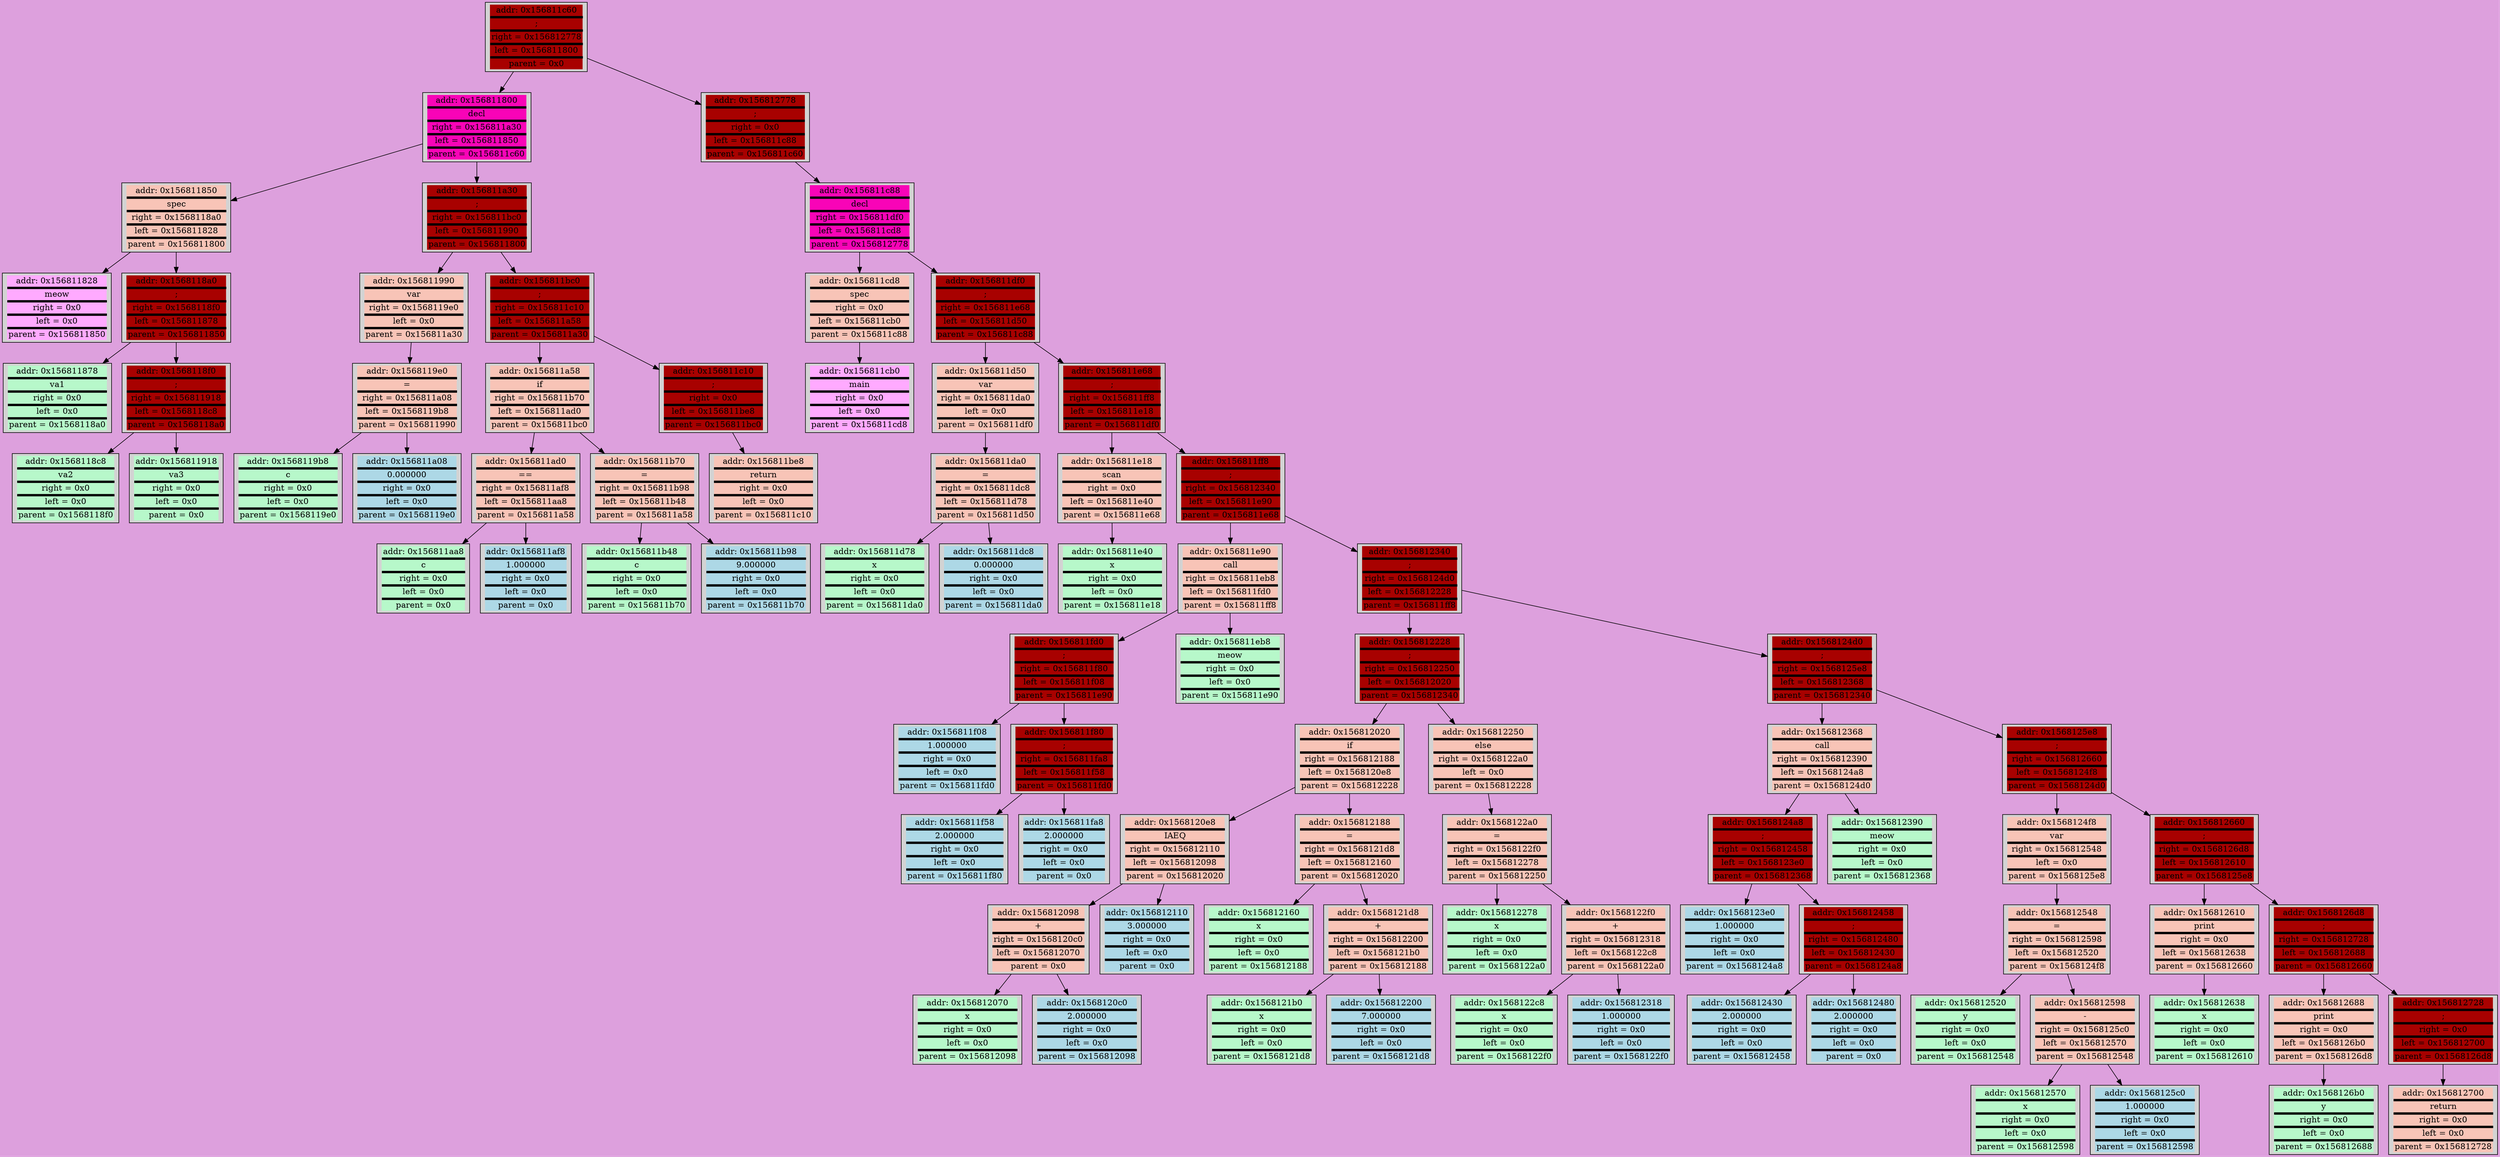 digraph G {
	rankdir=TB;
	bgcolor="#DDA0DD";
	splines=true;
	node [shape=box, width=1, height=0.5, style=filled, bgcolor="#DDA0DD"];
	node9280 [label=<<table border='0' cellspacing='0' bgcolor='#A80100'> <tr><td>addr: 0x156811c60</td></tr><tr><td bgcolor='black' height='1'></td></tr><tr><td> ; </td></tr><tr><td bgcolor='black' height='1'></td></tr><tr><td>right = 0x156812778</td></tr><tr><td bgcolor='black' height='1'></td></tr><tr><td>left = 0x156811800</td></tr><tr><td bgcolor='black' height='1'></td></tr><tr><td>parent = 0x0</td></tr></table>>];
	rank = 1
node8160 [label=<<table border='0' cellspacing='0' bgcolor='#F804B7'> <tr><td>addr: 0x156811800</td></tr><tr><td bgcolor='black' height='1'></td></tr><tr><td> decl </td></tr><tr><td bgcolor='black' height='1'></td></tr><tr><td>right = 0x156811a30</td></tr><tr><td bgcolor='black' height='1'></td></tr><tr><td>left = 0x156811850</td></tr><tr><td bgcolor='black' height='1'></td></tr><tr><td>parent = 0x156811c60</td></tr></table>>];
	rank = 2
node8240 [label=<<table border='0' cellspacing='0' bgcolor='#F8C4B7'> <tr><td>addr: 0x156811850</td></tr><tr><td bgcolor='black' height='1'></td></tr><tr><td> spec </td></tr><tr><td bgcolor='black' height='1'></td></tr><tr><td>right = 0x1568118a0</td></tr><tr><td bgcolor='black' height='1'></td></tr><tr><td>left = 0x156811828</td></tr><tr><td bgcolor='black' height='1'></td></tr><tr><td>parent = 0x156811800</td></tr></table>>];
	rank = 3
node8200 [label=<<table border='0' cellspacing='0' bgcolor='#FFAAFF  '> <tr><td>addr: 0x156811828</td></tr><tr><td bgcolor='black' height='1'></td></tr><tr><td>meow</td></tr><tr><td bgcolor='black' height='1'></td></tr><tr><td>right = 0x0</td></tr><tr><td bgcolor='black' height='1'></td></tr><tr><td>left = 0x0</td></tr><tr><td bgcolor='black' height='1'></td></tr><tr><td>parent = 0x156811850</td></tr></table>>];
	rank = 4
node8320 [label=<<table border='0' cellspacing='0' bgcolor='#A80100'> <tr><td>addr: 0x1568118a0</td></tr><tr><td bgcolor='black' height='1'></td></tr><tr><td> ; </td></tr><tr><td bgcolor='black' height='1'></td></tr><tr><td>right = 0x1568118f0</td></tr><tr><td bgcolor='black' height='1'></td></tr><tr><td>left = 0x156811878</td></tr><tr><td bgcolor='black' height='1'></td></tr><tr><td>parent = 0x156811850</td></tr></table>>];
	rank = 4
node8280 [label=<<table border='0' cellspacing='0' bgcolor='#B7F8CA  '> <tr><td>addr: 0x156811878</td></tr><tr><td bgcolor='black' height='1'></td></tr><tr><td>va1</td></tr><tr><td bgcolor='black' height='1'></td></tr><tr><td>right = 0x0</td></tr><tr><td bgcolor='black' height='1'></td></tr><tr><td>left = 0x0</td></tr><tr><td bgcolor='black' height='1'></td></tr><tr><td>parent = 0x1568118a0</td></tr></table>>];
	rank = 5
node8400 [label=<<table border='0' cellspacing='0' bgcolor='#A80100'> <tr><td>addr: 0x1568118f0</td></tr><tr><td bgcolor='black' height='1'></td></tr><tr><td> ; </td></tr><tr><td bgcolor='black' height='1'></td></tr><tr><td>right = 0x156811918</td></tr><tr><td bgcolor='black' height='1'></td></tr><tr><td>left = 0x1568118c8</td></tr><tr><td bgcolor='black' height='1'></td></tr><tr><td>parent = 0x1568118a0</td></tr></table>>];
	rank = 5
node8360 [label=<<table border='0' cellspacing='0' bgcolor='#B7F8CA  '> <tr><td>addr: 0x1568118c8</td></tr><tr><td bgcolor='black' height='1'></td></tr><tr><td>va2</td></tr><tr><td bgcolor='black' height='1'></td></tr><tr><td>right = 0x0</td></tr><tr><td bgcolor='black' height='1'></td></tr><tr><td>left = 0x0</td></tr><tr><td bgcolor='black' height='1'></td></tr><tr><td>parent = 0x1568118f0</td></tr></table>>];
	rank = 6
node8440 [label=<<table border='0' cellspacing='0' bgcolor='#B7F8CA  '> <tr><td>addr: 0x156811918</td></tr><tr><td bgcolor='black' height='1'></td></tr><tr><td>va3</td></tr><tr><td bgcolor='black' height='1'></td></tr><tr><td>right = 0x0</td></tr><tr><td bgcolor='black' height='1'></td></tr><tr><td>left = 0x0</td></tr><tr><td bgcolor='black' height='1'></td></tr><tr><td>parent = 0x0</td></tr></table>>];
	rank = 6
node8720 [label=<<table border='0' cellspacing='0' bgcolor='#A80100'> <tr><td>addr: 0x156811a30</td></tr><tr><td bgcolor='black' height='1'></td></tr><tr><td> ; </td></tr><tr><td bgcolor='black' height='1'></td></tr><tr><td>right = 0x156811bc0</td></tr><tr><td bgcolor='black' height='1'></td></tr><tr><td>left = 0x156811990</td></tr><tr><td bgcolor='black' height='1'></td></tr><tr><td>parent = 0x156811800</td></tr></table>>];
	rank = 3
node8560 [label=<<table border='0' cellspacing='0' bgcolor='#F8C4B7'> <tr><td>addr: 0x156811990</td></tr><tr><td bgcolor='black' height='1'></td></tr><tr><td> var </td></tr><tr><td bgcolor='black' height='1'></td></tr><tr><td>right = 0x1568119e0</td></tr><tr><td bgcolor='black' height='1'></td></tr><tr><td>left = 0x0</td></tr><tr><td bgcolor='black' height='1'></td></tr><tr><td>parent = 0x156811a30</td></tr></table>>];
	rank = 4
node8640 [label=<<table border='0' cellspacing='0' bgcolor='#F8C4B7'> <tr><td>addr: 0x1568119e0</td></tr><tr><td bgcolor='black' height='1'></td></tr><tr><td> = </td></tr><tr><td bgcolor='black' height='1'></td></tr><tr><td>right = 0x156811a08</td></tr><tr><td bgcolor='black' height='1'></td></tr><tr><td>left = 0x1568119b8</td></tr><tr><td bgcolor='black' height='1'></td></tr><tr><td>parent = 0x156811990</td></tr></table>>];
	rank = 5
node8600 [label=<<table border='0' cellspacing='0' bgcolor='#B7F8CA  '> <tr><td>addr: 0x1568119b8</td></tr><tr><td bgcolor='black' height='1'></td></tr><tr><td>c</td></tr><tr><td bgcolor='black' height='1'></td></tr><tr><td>right = 0x0</td></tr><tr><td bgcolor='black' height='1'></td></tr><tr><td>left = 0x0</td></tr><tr><td bgcolor='black' height='1'></td></tr><tr><td>parent = 0x1568119e0</td></tr></table>>];
	rank = 6
node8680 [label=<<table border='0' cellspacing='0' bgcolor='#ADD8E6'> <tr><td>addr: 0x156811a08</td></tr><tr><td bgcolor='black' height='1'></td></tr><tr><td>0.000000</td></tr><tr><td bgcolor='black' height='1'></td></tr><tr><td>right = 0x0</td></tr><tr><td bgcolor='black' height='1'></td></tr><tr><td>left = 0x0</td></tr><tr><td bgcolor='black' height='1'></td></tr><tr><td>parent = 0x1568119e0</td></tr></table>>];
	rank = 6
node9120 [label=<<table border='0' cellspacing='0' bgcolor='#A80100'> <tr><td>addr: 0x156811bc0</td></tr><tr><td bgcolor='black' height='1'></td></tr><tr><td> ; </td></tr><tr><td bgcolor='black' height='1'></td></tr><tr><td>right = 0x156811c10</td></tr><tr><td bgcolor='black' height='1'></td></tr><tr><td>left = 0x156811a58</td></tr><tr><td bgcolor='black' height='1'></td></tr><tr><td>parent = 0x156811a30</td></tr></table>>];
	rank = 4
node8760 [label=<<table border='0' cellspacing='0' bgcolor='#F8C4B7'> <tr><td>addr: 0x156811a58</td></tr><tr><td bgcolor='black' height='1'></td></tr><tr><td> if </td></tr><tr><td bgcolor='black' height='1'></td></tr><tr><td>right = 0x156811b70</td></tr><tr><td bgcolor='black' height='1'></td></tr><tr><td>left = 0x156811ad0</td></tr><tr><td bgcolor='black' height='1'></td></tr><tr><td>parent = 0x156811bc0</td></tr></table>>];
	rank = 5
node8880 [label=<<table border='0' cellspacing='0' bgcolor='#F8C4B7'> <tr><td>addr: 0x156811ad0</td></tr><tr><td bgcolor='black' height='1'></td></tr><tr><td> == </td></tr><tr><td bgcolor='black' height='1'></td></tr><tr><td>right = 0x156811af8</td></tr><tr><td bgcolor='black' height='1'></td></tr><tr><td>left = 0x156811aa8</td></tr><tr><td bgcolor='black' height='1'></td></tr><tr><td>parent = 0x156811a58</td></tr></table>>];
	rank = 6
node8840 [label=<<table border='0' cellspacing='0' bgcolor='#B7F8CA  '> <tr><td>addr: 0x156811aa8</td></tr><tr><td bgcolor='black' height='1'></td></tr><tr><td>c</td></tr><tr><td bgcolor='black' height='1'></td></tr><tr><td>right = 0x0</td></tr><tr><td bgcolor='black' height='1'></td></tr><tr><td>left = 0x0</td></tr><tr><td bgcolor='black' height='1'></td></tr><tr><td>parent = 0x0</td></tr></table>>];
	rank = 7
node8920 [label=<<table border='0' cellspacing='0' bgcolor='#ADD8E6'> <tr><td>addr: 0x156811af8</td></tr><tr><td bgcolor='black' height='1'></td></tr><tr><td>1.000000</td></tr><tr><td bgcolor='black' height='1'></td></tr><tr><td>right = 0x0</td></tr><tr><td bgcolor='black' height='1'></td></tr><tr><td>left = 0x0</td></tr><tr><td bgcolor='black' height='1'></td></tr><tr><td>parent = 0x0</td></tr></table>>];
	rank = 7
node9040 [label=<<table border='0' cellspacing='0' bgcolor='#F8C4B7'> <tr><td>addr: 0x156811b70</td></tr><tr><td bgcolor='black' height='1'></td></tr><tr><td> = </td></tr><tr><td bgcolor='black' height='1'></td></tr><tr><td>right = 0x156811b98</td></tr><tr><td bgcolor='black' height='1'></td></tr><tr><td>left = 0x156811b48</td></tr><tr><td bgcolor='black' height='1'></td></tr><tr><td>parent = 0x156811a58</td></tr></table>>];
	rank = 6
node9000 [label=<<table border='0' cellspacing='0' bgcolor='#B7F8CA  '> <tr><td>addr: 0x156811b48</td></tr><tr><td bgcolor='black' height='1'></td></tr><tr><td>c</td></tr><tr><td bgcolor='black' height='1'></td></tr><tr><td>right = 0x0</td></tr><tr><td bgcolor='black' height='1'></td></tr><tr><td>left = 0x0</td></tr><tr><td bgcolor='black' height='1'></td></tr><tr><td>parent = 0x156811b70</td></tr></table>>];
	rank = 7
node9080 [label=<<table border='0' cellspacing='0' bgcolor='#ADD8E6'> <tr><td>addr: 0x156811b98</td></tr><tr><td bgcolor='black' height='1'></td></tr><tr><td>9.000000</td></tr><tr><td bgcolor='black' height='1'></td></tr><tr><td>right = 0x0</td></tr><tr><td bgcolor='black' height='1'></td></tr><tr><td>left = 0x0</td></tr><tr><td bgcolor='black' height='1'></td></tr><tr><td>parent = 0x156811b70</td></tr></table>>];
	rank = 7
node9200 [label=<<table border='0' cellspacing='0' bgcolor='#A80100'> <tr><td>addr: 0x156811c10</td></tr><tr><td bgcolor='black' height='1'></td></tr><tr><td> ; </td></tr><tr><td bgcolor='black' height='1'></td></tr><tr><td>right = 0x0</td></tr><tr><td bgcolor='black' height='1'></td></tr><tr><td>left = 0x156811be8</td></tr><tr><td bgcolor='black' height='1'></td></tr><tr><td>parent = 0x156811bc0</td></tr></table>>];
	rank = 5
node9160 [label=<<table border='0' cellspacing='0' bgcolor='#F8C4B7'> <tr><td>addr: 0x156811be8</td></tr><tr><td bgcolor='black' height='1'></td></tr><tr><td> return </td></tr><tr><td bgcolor='black' height='1'></td></tr><tr><td>right = 0x0</td></tr><tr><td bgcolor='black' height='1'></td></tr><tr><td>left = 0x0</td></tr><tr><td bgcolor='black' height='1'></td></tr><tr><td>parent = 0x156811c10</td></tr></table>>];
	rank = 6
node2120 [label=<<table border='0' cellspacing='0' bgcolor='#A80100'> <tr><td>addr: 0x156812778</td></tr><tr><td bgcolor='black' height='1'></td></tr><tr><td> ; </td></tr><tr><td bgcolor='black' height='1'></td></tr><tr><td>right = 0x0</td></tr><tr><td bgcolor='black' height='1'></td></tr><tr><td>left = 0x156811c88</td></tr><tr><td bgcolor='black' height='1'></td></tr><tr><td>parent = 0x156811c60</td></tr></table>>];
	rank = 2
node9320 [label=<<table border='0' cellspacing='0' bgcolor='#F804B7'> <tr><td>addr: 0x156811c88</td></tr><tr><td bgcolor='black' height='1'></td></tr><tr><td> decl </td></tr><tr><td bgcolor='black' height='1'></td></tr><tr><td>right = 0x156811df0</td></tr><tr><td bgcolor='black' height='1'></td></tr><tr><td>left = 0x156811cd8</td></tr><tr><td bgcolor='black' height='1'></td></tr><tr><td>parent = 0x156812778</td></tr></table>>];
	rank = 3
node9400 [label=<<table border='0' cellspacing='0' bgcolor='#F8C4B7'> <tr><td>addr: 0x156811cd8</td></tr><tr><td bgcolor='black' height='1'></td></tr><tr><td> spec </td></tr><tr><td bgcolor='black' height='1'></td></tr><tr><td>right = 0x0</td></tr><tr><td bgcolor='black' height='1'></td></tr><tr><td>left = 0x156811cb0</td></tr><tr><td bgcolor='black' height='1'></td></tr><tr><td>parent = 0x156811c88</td></tr></table>>];
	rank = 4
node9360 [label=<<table border='0' cellspacing='0' bgcolor='#FFAAFF  '> <tr><td>addr: 0x156811cb0</td></tr><tr><td bgcolor='black' height='1'></td></tr><tr><td>main</td></tr><tr><td bgcolor='black' height='1'></td></tr><tr><td>right = 0x0</td></tr><tr><td bgcolor='black' height='1'></td></tr><tr><td>left = 0x0</td></tr><tr><td bgcolor='black' height='1'></td></tr><tr><td>parent = 0x156811cd8</td></tr></table>>];
	rank = 5
node9680 [label=<<table border='0' cellspacing='0' bgcolor='#A80100'> <tr><td>addr: 0x156811df0</td></tr><tr><td bgcolor='black' height='1'></td></tr><tr><td> ; </td></tr><tr><td bgcolor='black' height='1'></td></tr><tr><td>right = 0x156811e68</td></tr><tr><td bgcolor='black' height='1'></td></tr><tr><td>left = 0x156811d50</td></tr><tr><td bgcolor='black' height='1'></td></tr><tr><td>parent = 0x156811c88</td></tr></table>>];
	rank = 4
node9520 [label=<<table border='0' cellspacing='0' bgcolor='#F8C4B7'> <tr><td>addr: 0x156811d50</td></tr><tr><td bgcolor='black' height='1'></td></tr><tr><td> var </td></tr><tr><td bgcolor='black' height='1'></td></tr><tr><td>right = 0x156811da0</td></tr><tr><td bgcolor='black' height='1'></td></tr><tr><td>left = 0x0</td></tr><tr><td bgcolor='black' height='1'></td></tr><tr><td>parent = 0x156811df0</td></tr></table>>];
	rank = 5
node9600 [label=<<table border='0' cellspacing='0' bgcolor='#F8C4B7'> <tr><td>addr: 0x156811da0</td></tr><tr><td bgcolor='black' height='1'></td></tr><tr><td> = </td></tr><tr><td bgcolor='black' height='1'></td></tr><tr><td>right = 0x156811dc8</td></tr><tr><td bgcolor='black' height='1'></td></tr><tr><td>left = 0x156811d78</td></tr><tr><td bgcolor='black' height='1'></td></tr><tr><td>parent = 0x156811d50</td></tr></table>>];
	rank = 6
node9560 [label=<<table border='0' cellspacing='0' bgcolor='#B7F8CA  '> <tr><td>addr: 0x156811d78</td></tr><tr><td bgcolor='black' height='1'></td></tr><tr><td>x</td></tr><tr><td bgcolor='black' height='1'></td></tr><tr><td>right = 0x0</td></tr><tr><td bgcolor='black' height='1'></td></tr><tr><td>left = 0x0</td></tr><tr><td bgcolor='black' height='1'></td></tr><tr><td>parent = 0x156811da0</td></tr></table>>];
	rank = 7
node9640 [label=<<table border='0' cellspacing='0' bgcolor='#ADD8E6'> <tr><td>addr: 0x156811dc8</td></tr><tr><td bgcolor='black' height='1'></td></tr><tr><td>0.000000</td></tr><tr><td bgcolor='black' height='1'></td></tr><tr><td>right = 0x0</td></tr><tr><td bgcolor='black' height='1'></td></tr><tr><td>left = 0x0</td></tr><tr><td bgcolor='black' height='1'></td></tr><tr><td>parent = 0x156811da0</td></tr></table>>];
	rank = 7
node9800 [label=<<table border='0' cellspacing='0' bgcolor='#A80100'> <tr><td>addr: 0x156811e68</td></tr><tr><td bgcolor='black' height='1'></td></tr><tr><td> ; </td></tr><tr><td bgcolor='black' height='1'></td></tr><tr><td>right = 0x156811ff8</td></tr><tr><td bgcolor='black' height='1'></td></tr><tr><td>left = 0x156811e18</td></tr><tr><td bgcolor='black' height='1'></td></tr><tr><td>parent = 0x156811df0</td></tr></table>>];
	rank = 5
node9720 [label=<<table border='0' cellspacing='0' bgcolor='#F8C4B7'> <tr><td>addr: 0x156811e18</td></tr><tr><td bgcolor='black' height='1'></td></tr><tr><td> scan </td></tr><tr><td bgcolor='black' height='1'></td></tr><tr><td>right = 0x0</td></tr><tr><td bgcolor='black' height='1'></td></tr><tr><td>left = 0x156811e40</td></tr><tr><td bgcolor='black' height='1'></td></tr><tr><td>parent = 0x156811e68</td></tr></table>>];
	rank = 6
node9760 [label=<<table border='0' cellspacing='0' bgcolor='#B7F8CA  '> <tr><td>addr: 0x156811e40</td></tr><tr><td bgcolor='black' height='1'></td></tr><tr><td>x</td></tr><tr><td bgcolor='black' height='1'></td></tr><tr><td>right = 0x0</td></tr><tr><td bgcolor='black' height='1'></td></tr><tr><td>left = 0x0</td></tr><tr><td bgcolor='black' height='1'></td></tr><tr><td>parent = 0x156811e18</td></tr></table>>];
	rank = 7
node200 [label=<<table border='0' cellspacing='0' bgcolor='#A80100'> <tr><td>addr: 0x156811ff8</td></tr><tr><td bgcolor='black' height='1'></td></tr><tr><td> ; </td></tr><tr><td bgcolor='black' height='1'></td></tr><tr><td>right = 0x156812340</td></tr><tr><td bgcolor='black' height='1'></td></tr><tr><td>left = 0x156811e90</td></tr><tr><td bgcolor='black' height='1'></td></tr><tr><td>parent = 0x156811e68</td></tr></table>>];
	rank = 6
node9840 [label=<<table border='0' cellspacing='0' bgcolor='#F8C4B7'> <tr><td>addr: 0x156811e90</td></tr><tr><td bgcolor='black' height='1'></td></tr><tr><td> call </td></tr><tr><td bgcolor='black' height='1'></td></tr><tr><td>right = 0x156811eb8</td></tr><tr><td bgcolor='black' height='1'></td></tr><tr><td>left = 0x156811fd0</td></tr><tr><td bgcolor='black' height='1'></td></tr><tr><td>parent = 0x156811ff8</td></tr></table>>];
	rank = 7
node160 [label=<<table border='0' cellspacing='0' bgcolor='#A80100'> <tr><td>addr: 0x156811fd0</td></tr><tr><td bgcolor='black' height='1'></td></tr><tr><td> ; </td></tr><tr><td bgcolor='black' height='1'></td></tr><tr><td>right = 0x156811f80</td></tr><tr><td bgcolor='black' height='1'></td></tr><tr><td>left = 0x156811f08</td></tr><tr><td bgcolor='black' height='1'></td></tr><tr><td>parent = 0x156811e90</td></tr></table>>];
	rank = 8
node9960 [label=<<table border='0' cellspacing='0' bgcolor='#ADD8E6'> <tr><td>addr: 0x156811f08</td></tr><tr><td bgcolor='black' height='1'></td></tr><tr><td>1.000000</td></tr><tr><td bgcolor='black' height='1'></td></tr><tr><td>right = 0x0</td></tr><tr><td bgcolor='black' height='1'></td></tr><tr><td>left = 0x0</td></tr><tr><td bgcolor='black' height='1'></td></tr><tr><td>parent = 0x156811fd0</td></tr></table>>];
	rank = 9
node80 [label=<<table border='0' cellspacing='0' bgcolor='#A80100'> <tr><td>addr: 0x156811f80</td></tr><tr><td bgcolor='black' height='1'></td></tr><tr><td> ; </td></tr><tr><td bgcolor='black' height='1'></td></tr><tr><td>right = 0x156811fa8</td></tr><tr><td bgcolor='black' height='1'></td></tr><tr><td>left = 0x156811f58</td></tr><tr><td bgcolor='black' height='1'></td></tr><tr><td>parent = 0x156811fd0</td></tr></table>>];
	rank = 9
node40 [label=<<table border='0' cellspacing='0' bgcolor='#ADD8E6'> <tr><td>addr: 0x156811f58</td></tr><tr><td bgcolor='black' height='1'></td></tr><tr><td>2.000000</td></tr><tr><td bgcolor='black' height='1'></td></tr><tr><td>right = 0x0</td></tr><tr><td bgcolor='black' height='1'></td></tr><tr><td>left = 0x0</td></tr><tr><td bgcolor='black' height='1'></td></tr><tr><td>parent = 0x156811f80</td></tr></table>>];
	rank = 10
node120 [label=<<table border='0' cellspacing='0' bgcolor='#ADD8E6'> <tr><td>addr: 0x156811fa8</td></tr><tr><td bgcolor='black' height='1'></td></tr><tr><td>2.000000</td></tr><tr><td bgcolor='black' height='1'></td></tr><tr><td>right = 0x0</td></tr><tr><td bgcolor='black' height='1'></td></tr><tr><td>left = 0x0</td></tr><tr><td bgcolor='black' height='1'></td></tr><tr><td>parent = 0x0</td></tr></table>>];
	rank = 10
node9880 [label=<<table border='0' cellspacing='0' bgcolor='#B7F8CA  '> <tr><td>addr: 0x156811eb8</td></tr><tr><td bgcolor='black' height='1'></td></tr><tr><td>meow</td></tr><tr><td bgcolor='black' height='1'></td></tr><tr><td>right = 0x0</td></tr><tr><td bgcolor='black' height='1'></td></tr><tr><td>left = 0x0</td></tr><tr><td bgcolor='black' height='1'></td></tr><tr><td>parent = 0x156811e90</td></tr></table>>];
	rank = 8
node1040 [label=<<table border='0' cellspacing='0' bgcolor='#A80100'> <tr><td>addr: 0x156812340</td></tr><tr><td bgcolor='black' height='1'></td></tr><tr><td> ; </td></tr><tr><td bgcolor='black' height='1'></td></tr><tr><td>right = 0x1568124d0</td></tr><tr><td bgcolor='black' height='1'></td></tr><tr><td>left = 0x156812228</td></tr><tr><td bgcolor='black' height='1'></td></tr><tr><td>parent = 0x156811ff8</td></tr></table>>];
	rank = 7
node760 [label=<<table border='0' cellspacing='0' bgcolor='#A80100'> <tr><td>addr: 0x156812228</td></tr><tr><td bgcolor='black' height='1'></td></tr><tr><td> ; </td></tr><tr><td bgcolor='black' height='1'></td></tr><tr><td>right = 0x156812250</td></tr><tr><td bgcolor='black' height='1'></td></tr><tr><td>left = 0x156812020</td></tr><tr><td bgcolor='black' height='1'></td></tr><tr><td>parent = 0x156812340</td></tr></table>>];
	rank = 8
node240 [label=<<table border='0' cellspacing='0' bgcolor='#F8C4B7'> <tr><td>addr: 0x156812020</td></tr><tr><td bgcolor='black' height='1'></td></tr><tr><td> if </td></tr><tr><td bgcolor='black' height='1'></td></tr><tr><td>right = 0x156812188</td></tr><tr><td bgcolor='black' height='1'></td></tr><tr><td>left = 0x1568120e8</td></tr><tr><td bgcolor='black' height='1'></td></tr><tr><td>parent = 0x156812228</td></tr></table>>];
	rank = 9
node440 [label=<<table border='0' cellspacing='0' bgcolor='#F8C4B7'> <tr><td>addr: 0x1568120e8</td></tr><tr><td bgcolor='black' height='1'></td></tr><tr><td> IAEQ </td></tr><tr><td bgcolor='black' height='1'></td></tr><tr><td>right = 0x156812110</td></tr><tr><td bgcolor='black' height='1'></td></tr><tr><td>left = 0x156812098</td></tr><tr><td bgcolor='black' height='1'></td></tr><tr><td>parent = 0x156812020</td></tr></table>>];
	rank = 10
node360 [label=<<table border='0' cellspacing='0' bgcolor='#F8C4B7'> <tr><td>addr: 0x156812098</td></tr><tr><td bgcolor='black' height='1'></td></tr><tr><td> + </td></tr><tr><td bgcolor='black' height='1'></td></tr><tr><td>right = 0x1568120c0</td></tr><tr><td bgcolor='black' height='1'></td></tr><tr><td>left = 0x156812070</td></tr><tr><td bgcolor='black' height='1'></td></tr><tr><td>parent = 0x0</td></tr></table>>];
	rank = 11
node320 [label=<<table border='0' cellspacing='0' bgcolor='#B7F8CA  '> <tr><td>addr: 0x156812070</td></tr><tr><td bgcolor='black' height='1'></td></tr><tr><td>x</td></tr><tr><td bgcolor='black' height='1'></td></tr><tr><td>right = 0x0</td></tr><tr><td bgcolor='black' height='1'></td></tr><tr><td>left = 0x0</td></tr><tr><td bgcolor='black' height='1'></td></tr><tr><td>parent = 0x156812098</td></tr></table>>];
	rank = 12
node400 [label=<<table border='0' cellspacing='0' bgcolor='#ADD8E6'> <tr><td>addr: 0x1568120c0</td></tr><tr><td bgcolor='black' height='1'></td></tr><tr><td>2.000000</td></tr><tr><td bgcolor='black' height='1'></td></tr><tr><td>right = 0x0</td></tr><tr><td bgcolor='black' height='1'></td></tr><tr><td>left = 0x0</td></tr><tr><td bgcolor='black' height='1'></td></tr><tr><td>parent = 0x156812098</td></tr></table>>];
	rank = 12
node480 [label=<<table border='0' cellspacing='0' bgcolor='#ADD8E6'> <tr><td>addr: 0x156812110</td></tr><tr><td bgcolor='black' height='1'></td></tr><tr><td>3.000000</td></tr><tr><td bgcolor='black' height='1'></td></tr><tr><td>right = 0x0</td></tr><tr><td bgcolor='black' height='1'></td></tr><tr><td>left = 0x0</td></tr><tr><td bgcolor='black' height='1'></td></tr><tr><td>parent = 0x0</td></tr></table>>];
	rank = 11
node600 [label=<<table border='0' cellspacing='0' bgcolor='#F8C4B7'> <tr><td>addr: 0x156812188</td></tr><tr><td bgcolor='black' height='1'></td></tr><tr><td> = </td></tr><tr><td bgcolor='black' height='1'></td></tr><tr><td>right = 0x1568121d8</td></tr><tr><td bgcolor='black' height='1'></td></tr><tr><td>left = 0x156812160</td></tr><tr><td bgcolor='black' height='1'></td></tr><tr><td>parent = 0x156812020</td></tr></table>>];
	rank = 10
node560 [label=<<table border='0' cellspacing='0' bgcolor='#B7F8CA  '> <tr><td>addr: 0x156812160</td></tr><tr><td bgcolor='black' height='1'></td></tr><tr><td>x</td></tr><tr><td bgcolor='black' height='1'></td></tr><tr><td>right = 0x0</td></tr><tr><td bgcolor='black' height='1'></td></tr><tr><td>left = 0x0</td></tr><tr><td bgcolor='black' height='1'></td></tr><tr><td>parent = 0x156812188</td></tr></table>>];
	rank = 11
node680 [label=<<table border='0' cellspacing='0' bgcolor='#F8C4B7'> <tr><td>addr: 0x1568121d8</td></tr><tr><td bgcolor='black' height='1'></td></tr><tr><td> + </td></tr><tr><td bgcolor='black' height='1'></td></tr><tr><td>right = 0x156812200</td></tr><tr><td bgcolor='black' height='1'></td></tr><tr><td>left = 0x1568121b0</td></tr><tr><td bgcolor='black' height='1'></td></tr><tr><td>parent = 0x156812188</td></tr></table>>];
	rank = 11
node640 [label=<<table border='0' cellspacing='0' bgcolor='#B7F8CA  '> <tr><td>addr: 0x1568121b0</td></tr><tr><td bgcolor='black' height='1'></td></tr><tr><td>x</td></tr><tr><td bgcolor='black' height='1'></td></tr><tr><td>right = 0x0</td></tr><tr><td bgcolor='black' height='1'></td></tr><tr><td>left = 0x0</td></tr><tr><td bgcolor='black' height='1'></td></tr><tr><td>parent = 0x1568121d8</td></tr></table>>];
	rank = 12
node720 [label=<<table border='0' cellspacing='0' bgcolor='#ADD8E6'> <tr><td>addr: 0x156812200</td></tr><tr><td bgcolor='black' height='1'></td></tr><tr><td>7.000000</td></tr><tr><td bgcolor='black' height='1'></td></tr><tr><td>right = 0x0</td></tr><tr><td bgcolor='black' height='1'></td></tr><tr><td>left = 0x0</td></tr><tr><td bgcolor='black' height='1'></td></tr><tr><td>parent = 0x1568121d8</td></tr></table>>];
	rank = 12
node800 [label=<<table border='0' cellspacing='0' bgcolor='#F8C4B7'> <tr><td>addr: 0x156812250</td></tr><tr><td bgcolor='black' height='1'></td></tr><tr><td> else </td></tr><tr><td bgcolor='black' height='1'></td></tr><tr><td>right = 0x1568122a0</td></tr><tr><td bgcolor='black' height='1'></td></tr><tr><td>left = 0x0</td></tr><tr><td bgcolor='black' height='1'></td></tr><tr><td>parent = 0x156812228</td></tr></table>>];
	rank = 9
node880 [label=<<table border='0' cellspacing='0' bgcolor='#F8C4B7'> <tr><td>addr: 0x1568122a0</td></tr><tr><td bgcolor='black' height='1'></td></tr><tr><td> = </td></tr><tr><td bgcolor='black' height='1'></td></tr><tr><td>right = 0x1568122f0</td></tr><tr><td bgcolor='black' height='1'></td></tr><tr><td>left = 0x156812278</td></tr><tr><td bgcolor='black' height='1'></td></tr><tr><td>parent = 0x156812250</td></tr></table>>];
	rank = 10
node840 [label=<<table border='0' cellspacing='0' bgcolor='#B7F8CA  '> <tr><td>addr: 0x156812278</td></tr><tr><td bgcolor='black' height='1'></td></tr><tr><td>x</td></tr><tr><td bgcolor='black' height='1'></td></tr><tr><td>right = 0x0</td></tr><tr><td bgcolor='black' height='1'></td></tr><tr><td>left = 0x0</td></tr><tr><td bgcolor='black' height='1'></td></tr><tr><td>parent = 0x1568122a0</td></tr></table>>];
	rank = 11
node960 [label=<<table border='0' cellspacing='0' bgcolor='#F8C4B7'> <tr><td>addr: 0x1568122f0</td></tr><tr><td bgcolor='black' height='1'></td></tr><tr><td> + </td></tr><tr><td bgcolor='black' height='1'></td></tr><tr><td>right = 0x156812318</td></tr><tr><td bgcolor='black' height='1'></td></tr><tr><td>left = 0x1568122c8</td></tr><tr><td bgcolor='black' height='1'></td></tr><tr><td>parent = 0x1568122a0</td></tr></table>>];
	rank = 11
node920 [label=<<table border='0' cellspacing='0' bgcolor='#B7F8CA  '> <tr><td>addr: 0x1568122c8</td></tr><tr><td bgcolor='black' height='1'></td></tr><tr><td>x</td></tr><tr><td bgcolor='black' height='1'></td></tr><tr><td>right = 0x0</td></tr><tr><td bgcolor='black' height='1'></td></tr><tr><td>left = 0x0</td></tr><tr><td bgcolor='black' height='1'></td></tr><tr><td>parent = 0x1568122f0</td></tr></table>>];
	rank = 12
node1000 [label=<<table border='0' cellspacing='0' bgcolor='#ADD8E6'> <tr><td>addr: 0x156812318</td></tr><tr><td bgcolor='black' height='1'></td></tr><tr><td>1.000000</td></tr><tr><td bgcolor='black' height='1'></td></tr><tr><td>right = 0x0</td></tr><tr><td bgcolor='black' height='1'></td></tr><tr><td>left = 0x0</td></tr><tr><td bgcolor='black' height='1'></td></tr><tr><td>parent = 0x1568122f0</td></tr></table>>];
	rank = 12
node1440 [label=<<table border='0' cellspacing='0' bgcolor='#A80100'> <tr><td>addr: 0x1568124d0</td></tr><tr><td bgcolor='black' height='1'></td></tr><tr><td> ; </td></tr><tr><td bgcolor='black' height='1'></td></tr><tr><td>right = 0x1568125e8</td></tr><tr><td bgcolor='black' height='1'></td></tr><tr><td>left = 0x156812368</td></tr><tr><td bgcolor='black' height='1'></td></tr><tr><td>parent = 0x156812340</td></tr></table>>];
	rank = 8
node1080 [label=<<table border='0' cellspacing='0' bgcolor='#F8C4B7'> <tr><td>addr: 0x156812368</td></tr><tr><td bgcolor='black' height='1'></td></tr><tr><td> call </td></tr><tr><td bgcolor='black' height='1'></td></tr><tr><td>right = 0x156812390</td></tr><tr><td bgcolor='black' height='1'></td></tr><tr><td>left = 0x1568124a8</td></tr><tr><td bgcolor='black' height='1'></td></tr><tr><td>parent = 0x1568124d0</td></tr></table>>];
	rank = 9
node1400 [label=<<table border='0' cellspacing='0' bgcolor='#A80100'> <tr><td>addr: 0x1568124a8</td></tr><tr><td bgcolor='black' height='1'></td></tr><tr><td> ; </td></tr><tr><td bgcolor='black' height='1'></td></tr><tr><td>right = 0x156812458</td></tr><tr><td bgcolor='black' height='1'></td></tr><tr><td>left = 0x1568123e0</td></tr><tr><td bgcolor='black' height='1'></td></tr><tr><td>parent = 0x156812368</td></tr></table>>];
	rank = 10
node1200 [label=<<table border='0' cellspacing='0' bgcolor='#ADD8E6'> <tr><td>addr: 0x1568123e0</td></tr><tr><td bgcolor='black' height='1'></td></tr><tr><td>1.000000</td></tr><tr><td bgcolor='black' height='1'></td></tr><tr><td>right = 0x0</td></tr><tr><td bgcolor='black' height='1'></td></tr><tr><td>left = 0x0</td></tr><tr><td bgcolor='black' height='1'></td></tr><tr><td>parent = 0x1568124a8</td></tr></table>>];
	rank = 11
node1320 [label=<<table border='0' cellspacing='0' bgcolor='#A80100'> <tr><td>addr: 0x156812458</td></tr><tr><td bgcolor='black' height='1'></td></tr><tr><td> ; </td></tr><tr><td bgcolor='black' height='1'></td></tr><tr><td>right = 0x156812480</td></tr><tr><td bgcolor='black' height='1'></td></tr><tr><td>left = 0x156812430</td></tr><tr><td bgcolor='black' height='1'></td></tr><tr><td>parent = 0x1568124a8</td></tr></table>>];
	rank = 11
node1280 [label=<<table border='0' cellspacing='0' bgcolor='#ADD8E6'> <tr><td>addr: 0x156812430</td></tr><tr><td bgcolor='black' height='1'></td></tr><tr><td>2.000000</td></tr><tr><td bgcolor='black' height='1'></td></tr><tr><td>right = 0x0</td></tr><tr><td bgcolor='black' height='1'></td></tr><tr><td>left = 0x0</td></tr><tr><td bgcolor='black' height='1'></td></tr><tr><td>parent = 0x156812458</td></tr></table>>];
	rank = 12
node1360 [label=<<table border='0' cellspacing='0' bgcolor='#ADD8E6'> <tr><td>addr: 0x156812480</td></tr><tr><td bgcolor='black' height='1'></td></tr><tr><td>2.000000</td></tr><tr><td bgcolor='black' height='1'></td></tr><tr><td>right = 0x0</td></tr><tr><td bgcolor='black' height='1'></td></tr><tr><td>left = 0x0</td></tr><tr><td bgcolor='black' height='1'></td></tr><tr><td>parent = 0x0</td></tr></table>>];
	rank = 12
node1120 [label=<<table border='0' cellspacing='0' bgcolor='#B7F8CA  '> <tr><td>addr: 0x156812390</td></tr><tr><td bgcolor='black' height='1'></td></tr><tr><td>meow</td></tr><tr><td bgcolor='black' height='1'></td></tr><tr><td>right = 0x0</td></tr><tr><td bgcolor='black' height='1'></td></tr><tr><td>left = 0x0</td></tr><tr><td bgcolor='black' height='1'></td></tr><tr><td>parent = 0x156812368</td></tr></table>>];
	rank = 10
node1720 [label=<<table border='0' cellspacing='0' bgcolor='#A80100'> <tr><td>addr: 0x1568125e8</td></tr><tr><td bgcolor='black' height='1'></td></tr><tr><td> ; </td></tr><tr><td bgcolor='black' height='1'></td></tr><tr><td>right = 0x156812660</td></tr><tr><td bgcolor='black' height='1'></td></tr><tr><td>left = 0x1568124f8</td></tr><tr><td bgcolor='black' height='1'></td></tr><tr><td>parent = 0x1568124d0</td></tr></table>>];
	rank = 9
node1480 [label=<<table border='0' cellspacing='0' bgcolor='#F8C4B7'> <tr><td>addr: 0x1568124f8</td></tr><tr><td bgcolor='black' height='1'></td></tr><tr><td> var </td></tr><tr><td bgcolor='black' height='1'></td></tr><tr><td>right = 0x156812548</td></tr><tr><td bgcolor='black' height='1'></td></tr><tr><td>left = 0x0</td></tr><tr><td bgcolor='black' height='1'></td></tr><tr><td>parent = 0x1568125e8</td></tr></table>>];
	rank = 10
node1560 [label=<<table border='0' cellspacing='0' bgcolor='#F8C4B7'> <tr><td>addr: 0x156812548</td></tr><tr><td bgcolor='black' height='1'></td></tr><tr><td> = </td></tr><tr><td bgcolor='black' height='1'></td></tr><tr><td>right = 0x156812598</td></tr><tr><td bgcolor='black' height='1'></td></tr><tr><td>left = 0x156812520</td></tr><tr><td bgcolor='black' height='1'></td></tr><tr><td>parent = 0x1568124f8</td></tr></table>>];
	rank = 11
node1520 [label=<<table border='0' cellspacing='0' bgcolor='#B7F8CA  '> <tr><td>addr: 0x156812520</td></tr><tr><td bgcolor='black' height='1'></td></tr><tr><td>y</td></tr><tr><td bgcolor='black' height='1'></td></tr><tr><td>right = 0x0</td></tr><tr><td bgcolor='black' height='1'></td></tr><tr><td>left = 0x0</td></tr><tr><td bgcolor='black' height='1'></td></tr><tr><td>parent = 0x156812548</td></tr></table>>];
	rank = 12
node1640 [label=<<table border='0' cellspacing='0' bgcolor='#F8C4B7'> <tr><td>addr: 0x156812598</td></tr><tr><td bgcolor='black' height='1'></td></tr><tr><td> - </td></tr><tr><td bgcolor='black' height='1'></td></tr><tr><td>right = 0x1568125c0</td></tr><tr><td bgcolor='black' height='1'></td></tr><tr><td>left = 0x156812570</td></tr><tr><td bgcolor='black' height='1'></td></tr><tr><td>parent = 0x156812548</td></tr></table>>];
	rank = 12
node1600 [label=<<table border='0' cellspacing='0' bgcolor='#B7F8CA  '> <tr><td>addr: 0x156812570</td></tr><tr><td bgcolor='black' height='1'></td></tr><tr><td>x</td></tr><tr><td bgcolor='black' height='1'></td></tr><tr><td>right = 0x0</td></tr><tr><td bgcolor='black' height='1'></td></tr><tr><td>left = 0x0</td></tr><tr><td bgcolor='black' height='1'></td></tr><tr><td>parent = 0x156812598</td></tr></table>>];
	rank = 13
node1680 [label=<<table border='0' cellspacing='0' bgcolor='#ADD8E6'> <tr><td>addr: 0x1568125c0</td></tr><tr><td bgcolor='black' height='1'></td></tr><tr><td>1.000000</td></tr><tr><td bgcolor='black' height='1'></td></tr><tr><td>right = 0x0</td></tr><tr><td bgcolor='black' height='1'></td></tr><tr><td>left = 0x0</td></tr><tr><td bgcolor='black' height='1'></td></tr><tr><td>parent = 0x156812598</td></tr></table>>];
	rank = 13
node1840 [label=<<table border='0' cellspacing='0' bgcolor='#A80100'> <tr><td>addr: 0x156812660</td></tr><tr><td bgcolor='black' height='1'></td></tr><tr><td> ; </td></tr><tr><td bgcolor='black' height='1'></td></tr><tr><td>right = 0x1568126d8</td></tr><tr><td bgcolor='black' height='1'></td></tr><tr><td>left = 0x156812610</td></tr><tr><td bgcolor='black' height='1'></td></tr><tr><td>parent = 0x1568125e8</td></tr></table>>];
	rank = 10
node1760 [label=<<table border='0' cellspacing='0' bgcolor='#F8C4B7'> <tr><td>addr: 0x156812610</td></tr><tr><td bgcolor='black' height='1'></td></tr><tr><td> print </td></tr><tr><td bgcolor='black' height='1'></td></tr><tr><td>right = 0x0</td></tr><tr><td bgcolor='black' height='1'></td></tr><tr><td>left = 0x156812638</td></tr><tr><td bgcolor='black' height='1'></td></tr><tr><td>parent = 0x156812660</td></tr></table>>];
	rank = 11
node1800 [label=<<table border='0' cellspacing='0' bgcolor='#B7F8CA  '> <tr><td>addr: 0x156812638</td></tr><tr><td bgcolor='black' height='1'></td></tr><tr><td>x</td></tr><tr><td bgcolor='black' height='1'></td></tr><tr><td>right = 0x0</td></tr><tr><td bgcolor='black' height='1'></td></tr><tr><td>left = 0x0</td></tr><tr><td bgcolor='black' height='1'></td></tr><tr><td>parent = 0x156812610</td></tr></table>>];
	rank = 12
node1960 [label=<<table border='0' cellspacing='0' bgcolor='#A80100'> <tr><td>addr: 0x1568126d8</td></tr><tr><td bgcolor='black' height='1'></td></tr><tr><td> ; </td></tr><tr><td bgcolor='black' height='1'></td></tr><tr><td>right = 0x156812728</td></tr><tr><td bgcolor='black' height='1'></td></tr><tr><td>left = 0x156812688</td></tr><tr><td bgcolor='black' height='1'></td></tr><tr><td>parent = 0x156812660</td></tr></table>>];
	rank = 11
node1880 [label=<<table border='0' cellspacing='0' bgcolor='#F8C4B7'> <tr><td>addr: 0x156812688</td></tr><tr><td bgcolor='black' height='1'></td></tr><tr><td> print </td></tr><tr><td bgcolor='black' height='1'></td></tr><tr><td>right = 0x0</td></tr><tr><td bgcolor='black' height='1'></td></tr><tr><td>left = 0x1568126b0</td></tr><tr><td bgcolor='black' height='1'></td></tr><tr><td>parent = 0x1568126d8</td></tr></table>>];
	rank = 12
node1920 [label=<<table border='0' cellspacing='0' bgcolor='#B7F8CA  '> <tr><td>addr: 0x1568126b0</td></tr><tr><td bgcolor='black' height='1'></td></tr><tr><td>y</td></tr><tr><td bgcolor='black' height='1'></td></tr><tr><td>right = 0x0</td></tr><tr><td bgcolor='black' height='1'></td></tr><tr><td>left = 0x0</td></tr><tr><td bgcolor='black' height='1'></td></tr><tr><td>parent = 0x156812688</td></tr></table>>];
	rank = 13
node2040 [label=<<table border='0' cellspacing='0' bgcolor='#A80100'> <tr><td>addr: 0x156812728</td></tr><tr><td bgcolor='black' height='1'></td></tr><tr><td> ; </td></tr><tr><td bgcolor='black' height='1'></td></tr><tr><td>right = 0x0</td></tr><tr><td bgcolor='black' height='1'></td></tr><tr><td>left = 0x156812700</td></tr><tr><td bgcolor='black' height='1'></td></tr><tr><td>parent = 0x1568126d8</td></tr></table>>];
	rank = 12
node2000 [label=<<table border='0' cellspacing='0' bgcolor='#F8C4B7'> <tr><td>addr: 0x156812700</td></tr><tr><td bgcolor='black' height='1'></td></tr><tr><td> return </td></tr><tr><td bgcolor='black' height='1'></td></tr><tr><td>right = 0x0</td></tr><tr><td bgcolor='black' height='1'></td></tr><tr><td>left = 0x0</td></tr><tr><td bgcolor='black' height='1'></td></tr><tr><td>parent = 0x156812728</td></tr></table>>];
	rank = 13
node9280 -> node8160 [weight=10,color="black"];
	node8160 -> node8240 [weight=10,color="black"];
	node8240 -> node8200 [weight=10,color="black"];
	node8240 -> node8320 [weight=10,color="black"];
	node8320 -> node8280 [weight=10,color="black"];
	node8320 -> node8400 [weight=10,color="black"];
	node8400 -> node8360 [weight=10,color="black"];
	node8400 -> node8440 [weight=10,color="black"];
	node8160 -> node8720 [weight=10,color="black"];
	node8720 -> node8560 [weight=10,color="black"];
	node8560 -> node8640 [weight=10,color="black"];
	node8640 -> node8600 [weight=10,color="black"];
	node8640 -> node8680 [weight=10,color="black"];
	node8720 -> node9120 [weight=10,color="black"];
	node9120 -> node8760 [weight=10,color="black"];
	node8760 -> node8880 [weight=10,color="black"];
	node8880 -> node8840 [weight=10,color="black"];
	node8880 -> node8920 [weight=10,color="black"];
	node8760 -> node9040 [weight=10,color="black"];
	node9040 -> node9000 [weight=10,color="black"];
	node9040 -> node9080 [weight=10,color="black"];
	node9120 -> node9200 [weight=10,color="black"];
	node9200 -> node9160 [weight=10,color="black"];
	node9280 -> node2120 [weight=10,color="black"];
	node2120 -> node9320 [weight=10,color="black"];
	node9320 -> node9400 [weight=10,color="black"];
	node9400 -> node9360 [weight=10,color="black"];
	node9320 -> node9680 [weight=10,color="black"];
	node9680 -> node9520 [weight=10,color="black"];
	node9520 -> node9600 [weight=10,color="black"];
	node9600 -> node9560 [weight=10,color="black"];
	node9600 -> node9640 [weight=10,color="black"];
	node9680 -> node9800 [weight=10,color="black"];
	node9800 -> node9720 [weight=10,color="black"];
	node9720 -> node9760 [weight=10,color="black"];
	node9800 -> node200 [weight=10,color="black"];
	node200 -> node9840 [weight=10,color="black"];
	node9840 -> node160 [weight=10,color="black"];
	node160 -> node9960 [weight=10,color="black"];
	node160 -> node80 [weight=10,color="black"];
	node80 -> node40 [weight=10,color="black"];
	node80 -> node120 [weight=10,color="black"];
	node9840 -> node9880 [weight=10,color="black"];
	node200 -> node1040 [weight=10,color="black"];
	node1040 -> node760 [weight=10,color="black"];
	node760 -> node240 [weight=10,color="black"];
	node240 -> node440 [weight=10,color="black"];
	node440 -> node360 [weight=10,color="black"];
	node360 -> node320 [weight=10,color="black"];
	node360 -> node400 [weight=10,color="black"];
	node440 -> node480 [weight=10,color="black"];
	node240 -> node600 [weight=10,color="black"];
	node600 -> node560 [weight=10,color="black"];
	node600 -> node680 [weight=10,color="black"];
	node680 -> node640 [weight=10,color="black"];
	node680 -> node720 [weight=10,color="black"];
	node760 -> node800 [weight=10,color="black"];
	node800 -> node880 [weight=10,color="black"];
	node880 -> node840 [weight=10,color="black"];
	node880 -> node960 [weight=10,color="black"];
	node960 -> node920 [weight=10,color="black"];
	node960 -> node1000 [weight=10,color="black"];
	node1040 -> node1440 [weight=10,color="black"];
	node1440 -> node1080 [weight=10,color="black"];
	node1080 -> node1400 [weight=10,color="black"];
	node1400 -> node1200 [weight=10,color="black"];
	node1400 -> node1320 [weight=10,color="black"];
	node1320 -> node1280 [weight=10,color="black"];
	node1320 -> node1360 [weight=10,color="black"];
	node1080 -> node1120 [weight=10,color="black"];
	node1440 -> node1720 [weight=10,color="black"];
	node1720 -> node1480 [weight=10,color="black"];
	node1480 -> node1560 [weight=10,color="black"];
	node1560 -> node1520 [weight=10,color="black"];
	node1560 -> node1640 [weight=10,color="black"];
	node1640 -> node1600 [weight=10,color="black"];
	node1640 -> node1680 [weight=10,color="black"];
	node1720 -> node1840 [weight=10,color="black"];
	node1840 -> node1760 [weight=10,color="black"];
	node1760 -> node1800 [weight=10,color="black"];
	node1840 -> node1960 [weight=10,color="black"];
	node1960 -> node1880 [weight=10,color="black"];
	node1880 -> node1920 [weight=10,color="black"];
	node1960 -> node2040 [weight=10,color="black"];
	node2040 -> node2000 [weight=10,color="black"];
	}
